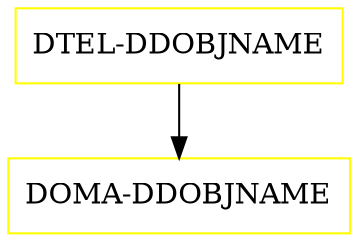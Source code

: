 digraph G {
  "DTEL-DDOBJNAME" [shape=box,color=yellow];
  "DOMA-DDOBJNAME" [shape=box,color=yellow,URL="./DOMA_DDOBJNAME.html"];
  "DTEL-DDOBJNAME" -> "DOMA-DDOBJNAME";
}
